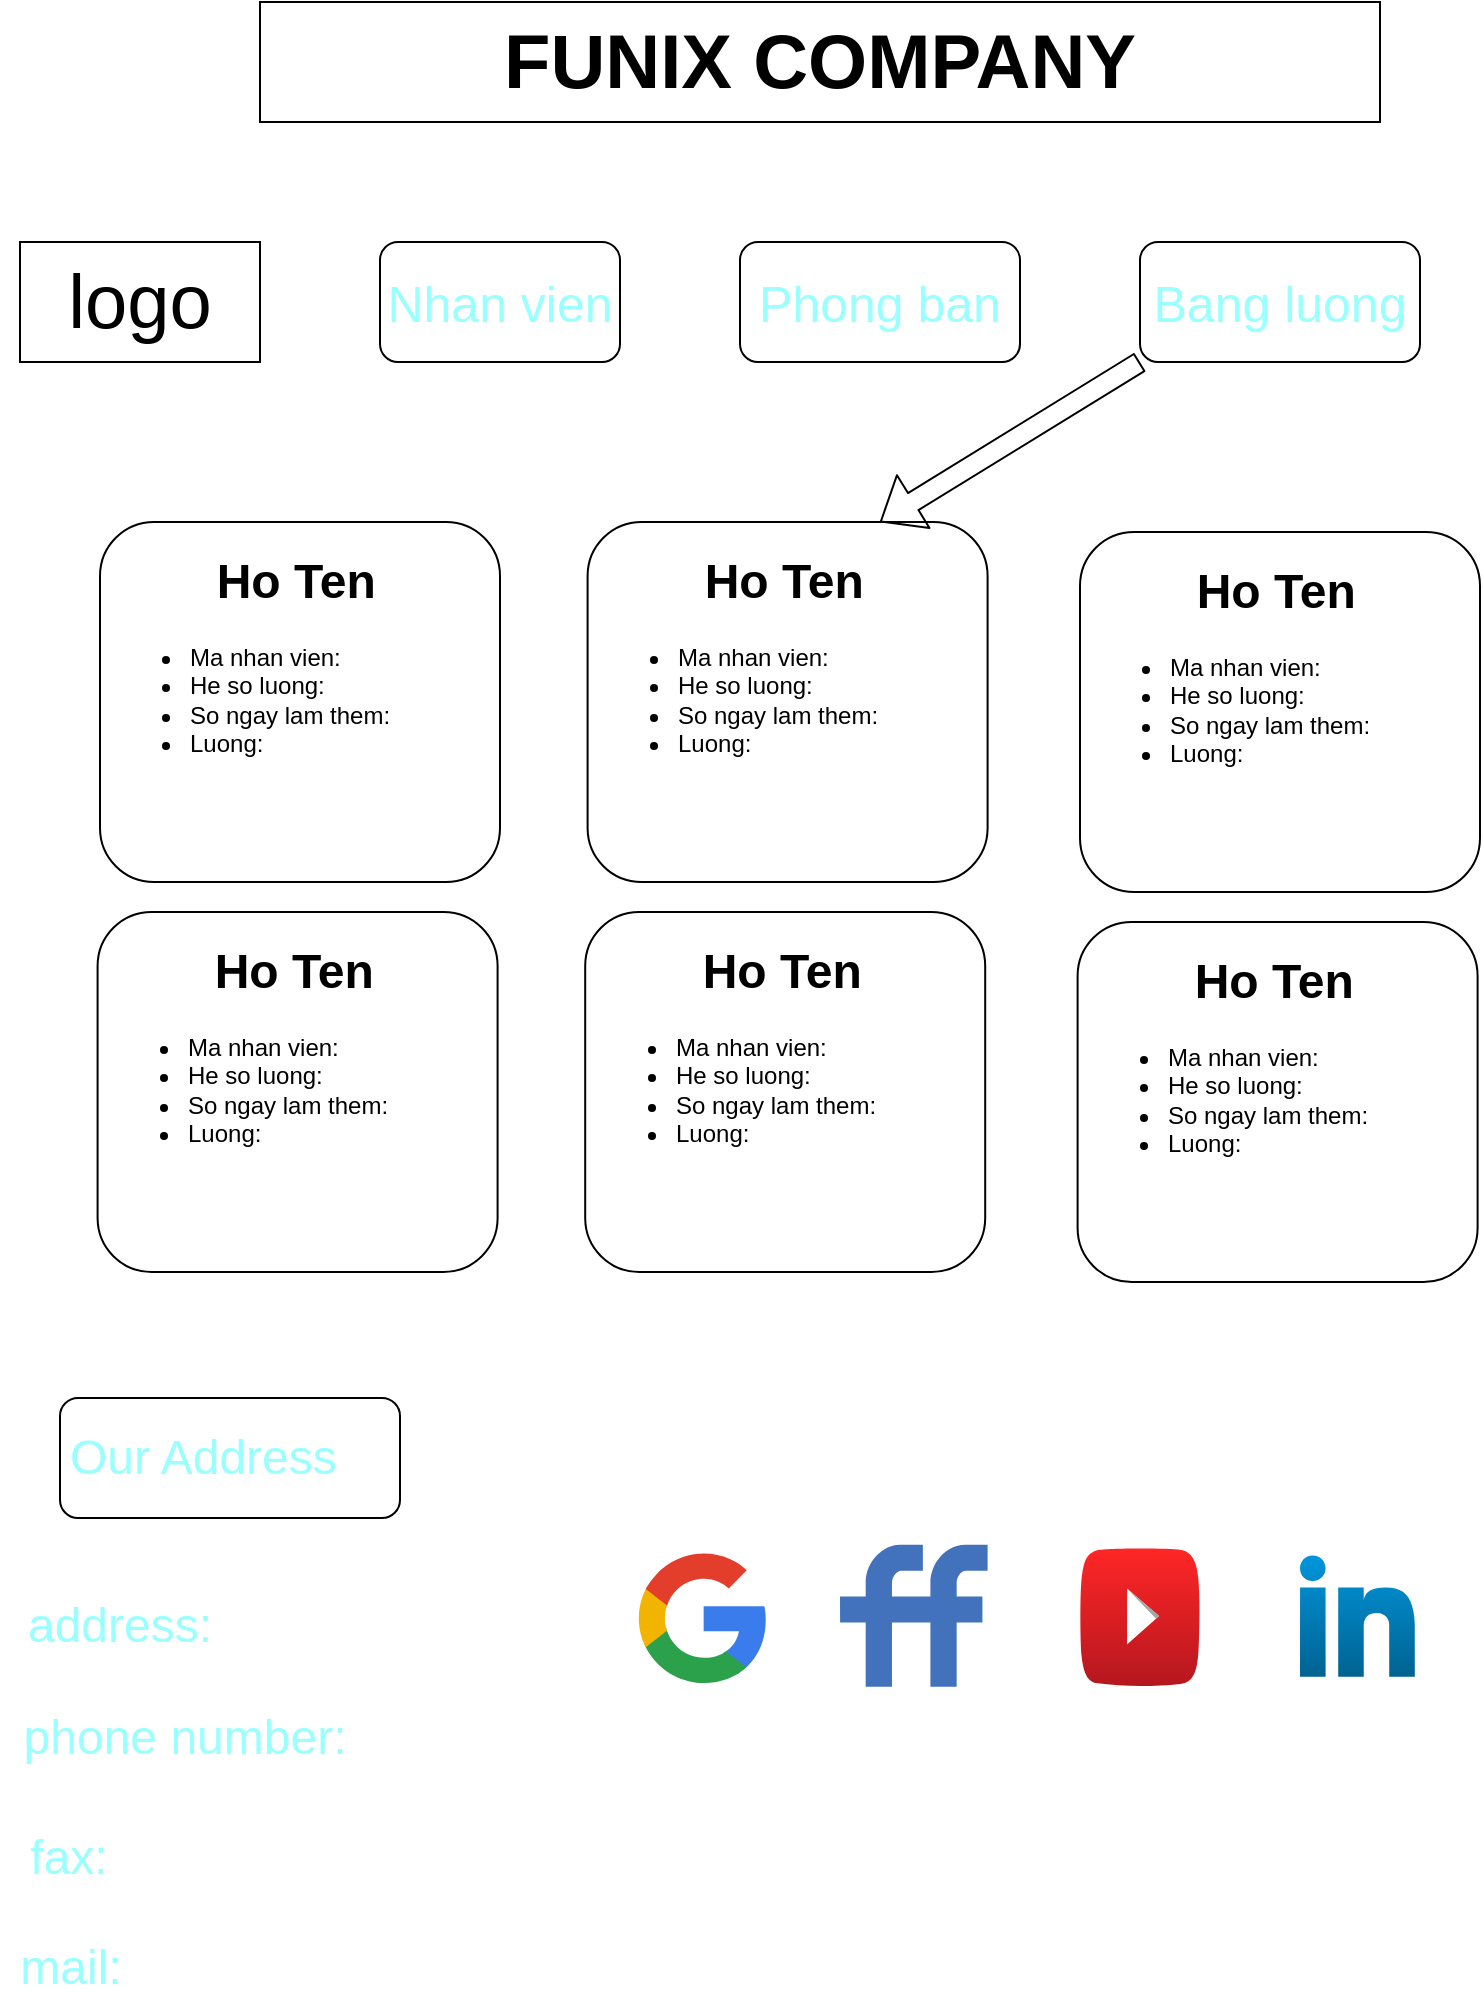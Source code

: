 <mxfile>
    <diagram id="vCiOJYhpJCHS9LeYzo8w" name="Page-1">
        <mxGraphModel dx="1523" dy="634" grid="1" gridSize="10" guides="1" tooltips="1" connect="1" arrows="1" fold="1" page="1" pageScale="1" pageWidth="827" pageHeight="1169" math="0" shadow="0">
            <root>
                <mxCell id="0"/>
                <mxCell id="1" parent="0"/>
                <mxCell id="2" value="&lt;b&gt;&lt;font style=&quot;font-size: 38px&quot;&gt;FUNIX COMPANY&lt;/font&gt;&lt;/b&gt;" style="rounded=0;whiteSpace=wrap;html=1;" parent="1" vertex="1">
                    <mxGeometry x="160" y="20" width="560" height="60" as="geometry"/>
                </mxCell>
                <mxCell id="3" value="logo" style="rounded=0;whiteSpace=wrap;html=1;fontSize=38;" parent="1" vertex="1">
                    <mxGeometry x="40" y="140" width="120" height="60" as="geometry"/>
                </mxCell>
                <mxCell id="14" value="Nhan vien" style="rounded=1;whiteSpace=wrap;html=1;fontSize=25;fontColor=#99FFFF;" parent="1" vertex="1">
                    <mxGeometry x="220" y="140" width="120" height="60" as="geometry"/>
                </mxCell>
                <mxCell id="15" value="Phong ban" style="rounded=1;whiteSpace=wrap;html=1;fontSize=25;fontColor=#99FFFF;" parent="1" vertex="1">
                    <mxGeometry x="400" y="140" width="140" height="60" as="geometry"/>
                </mxCell>
                <mxCell id="16" value="Bang luong" style="rounded=1;whiteSpace=wrap;html=1;fontSize=25;fontColor=#99FFFF;" parent="1" vertex="1">
                    <mxGeometry x="600" y="140" width="140" height="60" as="geometry"/>
                </mxCell>
                <mxCell id="21" value="" style="dashed=0;outlineConnect=0;html=1;align=center;labelPosition=center;verticalLabelPosition=bottom;verticalAlign=top;shape=mxgraph.weblogos.google;fontSize=24;fontColor=#99FFFF;" parent="1" vertex="1">
                    <mxGeometry x="348" y="793" width="65.2" height="69.4" as="geometry"/>
                </mxCell>
                <mxCell id="22" value="" style="dashed=0;outlineConnect=0;html=1;align=center;labelPosition=center;verticalLabelPosition=bottom;verticalAlign=top;shape=mxgraph.weblogos.friendfeed;fillColor=#4172BB;fontSize=24;fontColor=#99FFFF;" parent="1" vertex="1">
                    <mxGeometry x="450" y="791.4" width="73.8" height="71" as="geometry"/>
                </mxCell>
                <mxCell id="24" value="" style="dashed=0;outlineConnect=0;html=1;align=center;labelPosition=center;verticalLabelPosition=bottom;verticalAlign=top;shape=mxgraph.weblogos.youtube_2;fillColor=#FF2626;gradientColor=#B5171F;fontSize=24;fontColor=#99FFFF;" parent="1" vertex="1">
                    <mxGeometry x="570" y="793" width="60" height="69.4" as="geometry"/>
                </mxCell>
                <mxCell id="26" value="" style="dashed=0;outlineConnect=0;html=1;align=center;labelPosition=center;verticalLabelPosition=bottom;verticalAlign=top;shape=mxgraph.weblogos.linkedin;fillColor=#0095DB;gradientColor=#006391;fontSize=24;fontColor=#99FFFF;" parent="1" vertex="1">
                    <mxGeometry x="680" y="796.8" width="57.4" height="60.6" as="geometry"/>
                </mxCell>
                <mxCell id="27" value="Our Address&lt;span style=&quot;white-space: pre&quot;&gt;&#9;&lt;/span&gt;" style="rounded=1;whiteSpace=wrap;html=1;fontSize=24;fontColor=#99FFFF;" parent="1" vertex="1">
                    <mxGeometry x="60" y="718" width="170" height="60" as="geometry"/>
                </mxCell>
                <mxCell id="35" value="address:" style="text;html=1;strokeColor=none;fillColor=none;align=center;verticalAlign=middle;whiteSpace=wrap;rounded=0;fontSize=24;fontColor=#99FFFF;" parent="1" vertex="1">
                    <mxGeometry x="60" y="817.1" width="60" height="30" as="geometry"/>
                </mxCell>
                <mxCell id="36" value="phone number:" style="text;html=1;align=center;verticalAlign=middle;resizable=0;points=[];autosize=1;strokeColor=none;fillColor=none;fontSize=24;fontColor=#99FFFF;" parent="1" vertex="1">
                    <mxGeometry x="32" y="873" width="180" height="30" as="geometry"/>
                </mxCell>
                <mxCell id="37" value="fax:" style="text;html=1;align=center;verticalAlign=middle;resizable=0;points=[];autosize=1;strokeColor=none;fillColor=none;fontSize=24;fontColor=#99FFFF;" parent="1" vertex="1">
                    <mxGeometry x="39" y="933" width="50" height="30" as="geometry"/>
                </mxCell>
                <mxCell id="38" value="mail:" style="text;html=1;align=center;verticalAlign=middle;resizable=0;points=[];autosize=1;strokeColor=none;fillColor=none;fontSize=24;fontColor=#99FFFF;" parent="1" vertex="1">
                    <mxGeometry x="30" y="988" width="70" height="30" as="geometry"/>
                </mxCell>
                <mxCell id="40" value="" style="rounded=1;whiteSpace=wrap;html=1;" vertex="1" parent="1">
                    <mxGeometry x="80" y="280" width="200" height="180" as="geometry"/>
                </mxCell>
                <mxCell id="41" value="&lt;h1&gt;&lt;span style=&quot;white-space: pre&quot;&gt;&#9;&lt;/span&gt;Ho Ten&lt;br&gt;&lt;/h1&gt;&lt;div&gt;&lt;ul&gt;&lt;li&gt;Ma nhan vien:&lt;/li&gt;&lt;li&gt;He so luong:&lt;/li&gt;&lt;li&gt;So ngay lam them:&lt;/li&gt;&lt;li&gt;Luong:&lt;/li&gt;&lt;/ul&gt;&lt;/div&gt;" style="text;html=1;strokeColor=none;fillColor=none;spacing=5;spacingTop=-20;whiteSpace=wrap;overflow=hidden;rounded=0;" vertex="1" parent="1">
                    <mxGeometry x="80" y="290" width="160" height="170" as="geometry"/>
                </mxCell>
                <mxCell id="42" value="" style="rounded=1;whiteSpace=wrap;html=1;" vertex="1" parent="1">
                    <mxGeometry x="323.8" y="280" width="200" height="180" as="geometry"/>
                </mxCell>
                <mxCell id="43" value="&lt;h1&gt;&lt;span style=&quot;white-space: pre&quot;&gt;&#9;&lt;/span&gt;Ho Ten&lt;br&gt;&lt;/h1&gt;&lt;div&gt;&lt;ul&gt;&lt;li&gt;Ma nhan vien:&lt;/li&gt;&lt;li&gt;He so luong:&lt;/li&gt;&lt;li&gt;So ngay lam them:&lt;/li&gt;&lt;li&gt;Luong:&lt;/li&gt;&lt;/ul&gt;&lt;/div&gt;" style="text;html=1;strokeColor=none;fillColor=none;spacing=5;spacingTop=-20;whiteSpace=wrap;overflow=hidden;rounded=0;" vertex="1" parent="1">
                    <mxGeometry x="323.8" y="290" width="160" height="170" as="geometry"/>
                </mxCell>
                <mxCell id="44" value="" style="rounded=1;whiteSpace=wrap;html=1;" vertex="1" parent="1">
                    <mxGeometry x="570" y="285" width="200" height="180" as="geometry"/>
                </mxCell>
                <mxCell id="45" value="&lt;h1&gt;&lt;span style=&quot;white-space: pre&quot;&gt;&#9;&lt;/span&gt;Ho Ten&lt;br&gt;&lt;/h1&gt;&lt;div&gt;&lt;ul&gt;&lt;li&gt;Ma nhan vien:&lt;/li&gt;&lt;li&gt;He so luong:&lt;/li&gt;&lt;li&gt;So ngay lam them:&lt;/li&gt;&lt;li&gt;Luong:&lt;/li&gt;&lt;/ul&gt;&lt;/div&gt;" style="text;html=1;strokeColor=none;fillColor=none;spacing=5;spacingTop=-20;whiteSpace=wrap;overflow=hidden;rounded=0;" vertex="1" parent="1">
                    <mxGeometry x="570" y="295" width="160" height="170" as="geometry"/>
                </mxCell>
                <mxCell id="46" value="" style="rounded=1;whiteSpace=wrap;html=1;" vertex="1" parent="1">
                    <mxGeometry x="78.8" y="475" width="200" height="180" as="geometry"/>
                </mxCell>
                <mxCell id="47" value="&lt;h1&gt;&lt;span style=&quot;white-space: pre&quot;&gt;&#9;&lt;/span&gt;Ho Ten&lt;br&gt;&lt;/h1&gt;&lt;div&gt;&lt;ul&gt;&lt;li&gt;Ma nhan vien:&lt;/li&gt;&lt;li&gt;He so luong:&lt;/li&gt;&lt;li&gt;So ngay lam them:&lt;/li&gt;&lt;li&gt;Luong:&lt;/li&gt;&lt;/ul&gt;&lt;/div&gt;" style="text;html=1;strokeColor=none;fillColor=none;spacing=5;spacingTop=-20;whiteSpace=wrap;overflow=hidden;rounded=0;" vertex="1" parent="1">
                    <mxGeometry x="78.8" y="485" width="160" height="170" as="geometry"/>
                </mxCell>
                <mxCell id="48" value="" style="rounded=1;whiteSpace=wrap;html=1;" vertex="1" parent="1">
                    <mxGeometry x="322.6" y="475" width="200" height="180" as="geometry"/>
                </mxCell>
                <mxCell id="49" value="&lt;h1&gt;&lt;span style=&quot;white-space: pre&quot;&gt;&#9;&lt;/span&gt;Ho Ten&lt;br&gt;&lt;/h1&gt;&lt;div&gt;&lt;ul&gt;&lt;li&gt;Ma nhan vien:&lt;/li&gt;&lt;li&gt;He so luong:&lt;/li&gt;&lt;li&gt;So ngay lam them:&lt;/li&gt;&lt;li&gt;Luong:&lt;/li&gt;&lt;/ul&gt;&lt;/div&gt;" style="text;html=1;strokeColor=none;fillColor=none;spacing=5;spacingTop=-20;whiteSpace=wrap;overflow=hidden;rounded=0;" vertex="1" parent="1">
                    <mxGeometry x="322.6" y="485" width="160" height="170" as="geometry"/>
                </mxCell>
                <mxCell id="50" value="" style="rounded=1;whiteSpace=wrap;html=1;" vertex="1" parent="1">
                    <mxGeometry x="568.8" y="480" width="200" height="180" as="geometry"/>
                </mxCell>
                <mxCell id="51" value="&lt;h1&gt;&lt;span style=&quot;white-space: pre&quot;&gt;&#9;&lt;/span&gt;Ho Ten&lt;br&gt;&lt;/h1&gt;&lt;div&gt;&lt;ul&gt;&lt;li&gt;Ma nhan vien:&lt;/li&gt;&lt;li&gt;He so luong:&lt;/li&gt;&lt;li&gt;So ngay lam them:&lt;/li&gt;&lt;li&gt;Luong:&lt;/li&gt;&lt;/ul&gt;&lt;/div&gt;" style="text;html=1;strokeColor=none;fillColor=none;spacing=5;spacingTop=-20;whiteSpace=wrap;overflow=hidden;rounded=0;" vertex="1" parent="1">
                    <mxGeometry x="568.8" y="490" width="160" height="170" as="geometry"/>
                </mxCell>
                <mxCell id="54" value="" style="shape=flexArrow;endArrow=classic;html=1;" edge="1" parent="1">
                    <mxGeometry width="50" height="50" relative="1" as="geometry">
                        <mxPoint x="600" y="200" as="sourcePoint"/>
                        <mxPoint x="470" y="280" as="targetPoint"/>
                    </mxGeometry>
                </mxCell>
            </root>
        </mxGraphModel>
    </diagram>
</mxfile>